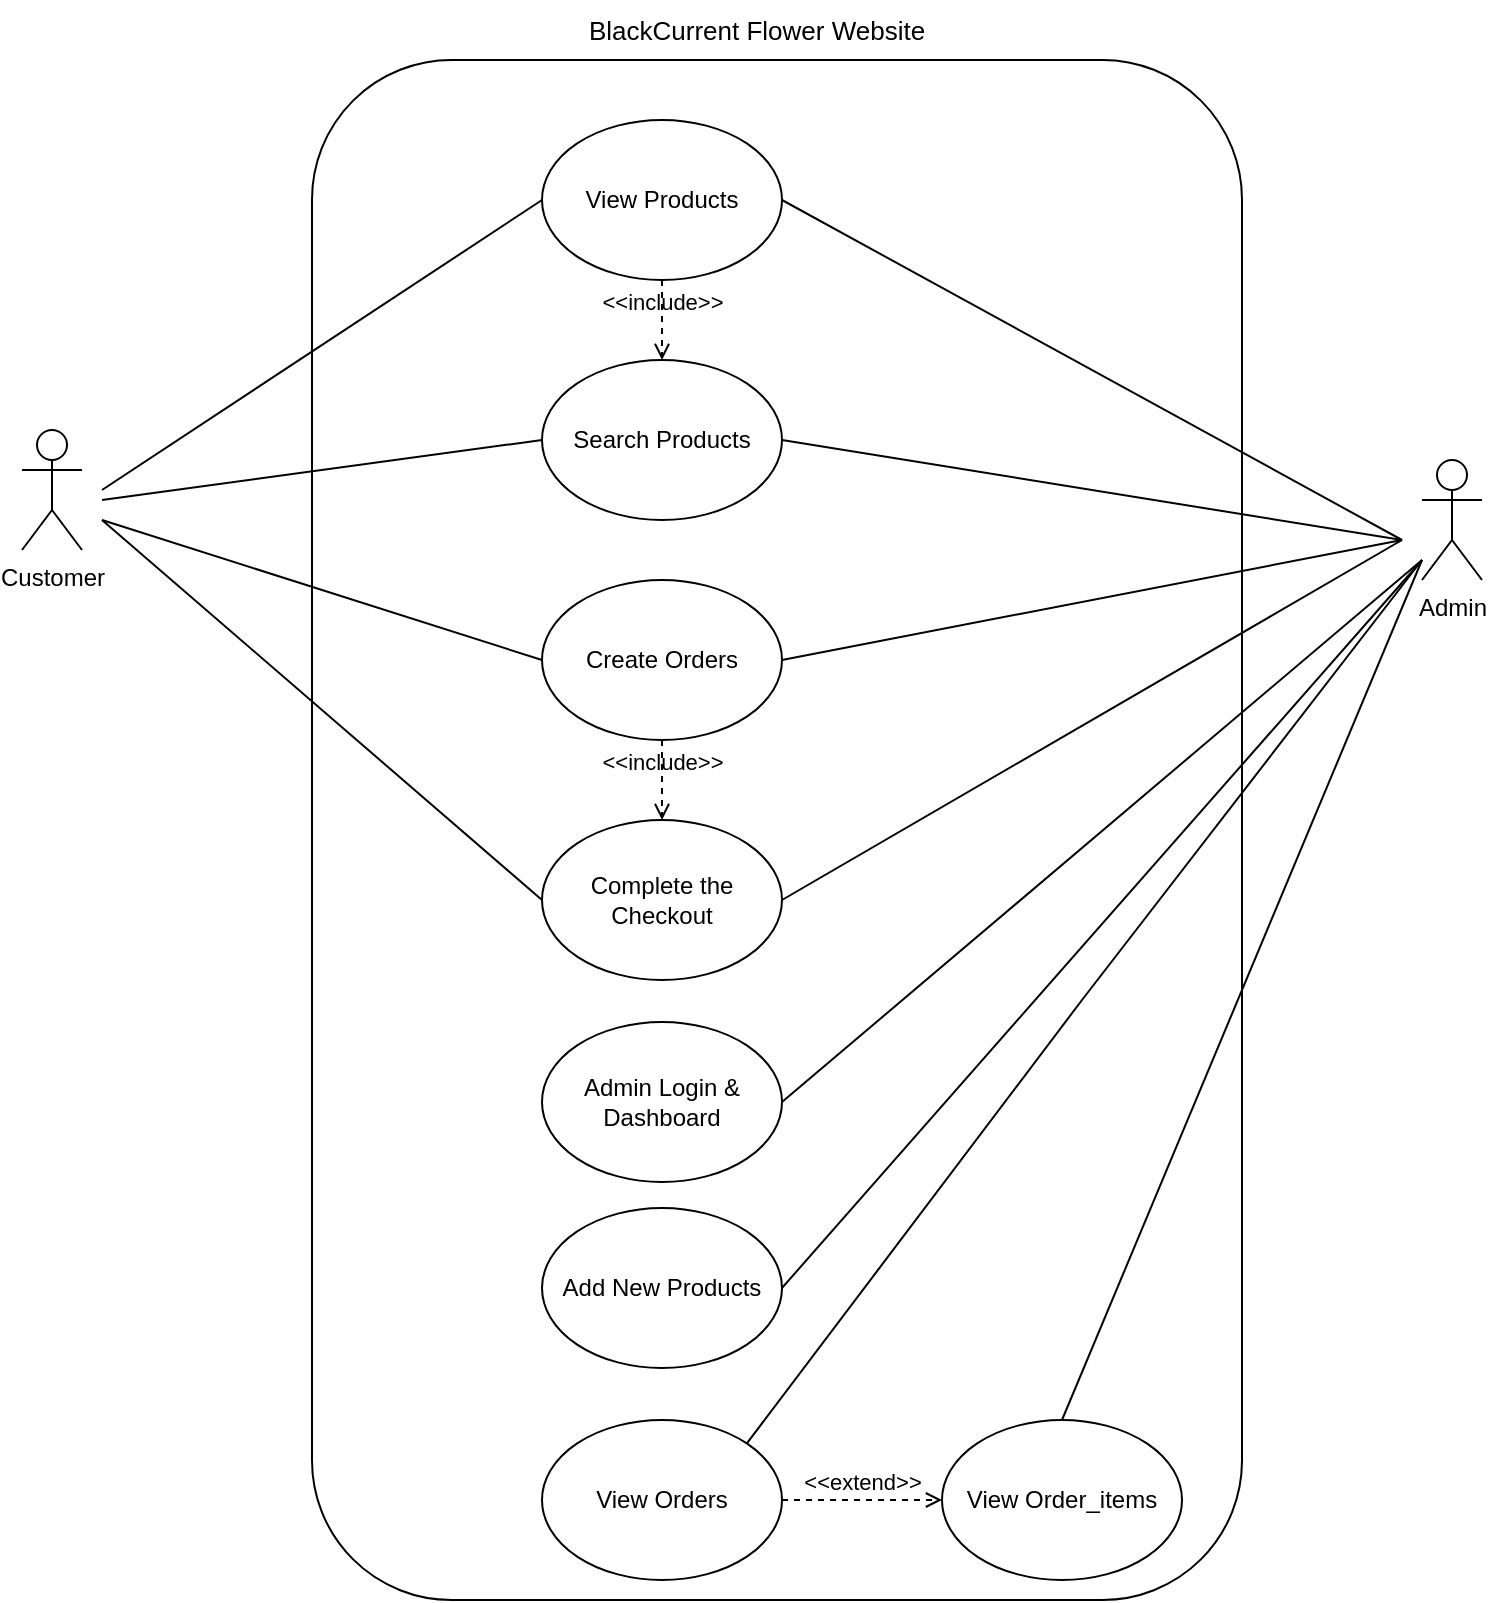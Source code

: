 <mxfile version="20.4.0" type="device"><diagram id="8EE78gewikHtv6VxjqTs" name="Page-1"><mxGraphModel dx="1117" dy="669" grid="1" gridSize="10" guides="1" tooltips="1" connect="1" arrows="1" fold="1" page="1" pageScale="1" pageWidth="850" pageHeight="1100" math="0" shadow="0"><root><mxCell id="0"/><mxCell id="1" parent="0"/><mxCell id="kiPEUmtH8ZhcX7QTadlv-1" value="" style="rounded=1;whiteSpace=wrap;html=1;" vertex="1" parent="1"><mxGeometry x="215" y="40" width="465" height="770" as="geometry"/></mxCell><mxCell id="kiPEUmtH8ZhcX7QTadlv-2" value="Customer" style="shape=umlActor;verticalLabelPosition=bottom;verticalAlign=top;html=1;outlineConnect=0;" vertex="1" parent="1"><mxGeometry x="70" y="225" width="30" height="60" as="geometry"/></mxCell><mxCell id="kiPEUmtH8ZhcX7QTadlv-3" value="Admin" style="shape=umlActor;verticalLabelPosition=bottom;verticalAlign=top;html=1;outlineConnect=0;" vertex="1" parent="1"><mxGeometry x="770" y="240" width="30" height="60" as="geometry"/></mxCell><mxCell id="kiPEUmtH8ZhcX7QTadlv-4" value="View Products" style="ellipse;whiteSpace=wrap;html=1;" vertex="1" parent="1"><mxGeometry x="330" y="70" width="120" height="80" as="geometry"/></mxCell><mxCell id="kiPEUmtH8ZhcX7QTadlv-5" value="Search Products" style="ellipse;whiteSpace=wrap;html=1;" vertex="1" parent="1"><mxGeometry x="330" y="190" width="120" height="80" as="geometry"/></mxCell><mxCell id="kiPEUmtH8ZhcX7QTadlv-6" value="Create Orders" style="ellipse;whiteSpace=wrap;html=1;" vertex="1" parent="1"><mxGeometry x="330" y="300" width="120" height="80" as="geometry"/></mxCell><mxCell id="kiPEUmtH8ZhcX7QTadlv-7" value="Complete the Checkout" style="ellipse;whiteSpace=wrap;html=1;" vertex="1" parent="1"><mxGeometry x="330" y="420" width="120" height="80" as="geometry"/></mxCell><mxCell id="kiPEUmtH8ZhcX7QTadlv-8" value="" style="endArrow=none;html=1;rounded=0;entryX=0;entryY=0.5;entryDx=0;entryDy=0;" edge="1" parent="1" target="kiPEUmtH8ZhcX7QTadlv-4"><mxGeometry width="50" height="50" relative="1" as="geometry"><mxPoint x="110" y="255" as="sourcePoint"/><mxPoint x="120" y="100" as="targetPoint"/></mxGeometry></mxCell><mxCell id="kiPEUmtH8ZhcX7QTadlv-9" value="" style="endArrow=none;html=1;rounded=0;entryX=0;entryY=0.5;entryDx=0;entryDy=0;" edge="1" parent="1" target="kiPEUmtH8ZhcX7QTadlv-5"><mxGeometry width="50" height="50" relative="1" as="geometry"><mxPoint x="110" y="260" as="sourcePoint"/><mxPoint x="340" y="120" as="targetPoint"/></mxGeometry></mxCell><mxCell id="kiPEUmtH8ZhcX7QTadlv-10" value="" style="endArrow=none;html=1;rounded=0;entryX=0;entryY=0.5;entryDx=0;entryDy=0;" edge="1" parent="1" target="kiPEUmtH8ZhcX7QTadlv-6"><mxGeometry width="50" height="50" relative="1" as="geometry"><mxPoint x="110" y="270" as="sourcePoint"/><mxPoint x="340" y="240" as="targetPoint"/></mxGeometry></mxCell><mxCell id="kiPEUmtH8ZhcX7QTadlv-11" value="" style="endArrow=none;html=1;rounded=0;entryX=0;entryY=0.5;entryDx=0;entryDy=0;" edge="1" parent="1" target="kiPEUmtH8ZhcX7QTadlv-7"><mxGeometry width="50" height="50" relative="1" as="geometry"><mxPoint x="110" y="270" as="sourcePoint"/><mxPoint x="340" y="350" as="targetPoint"/></mxGeometry></mxCell><mxCell id="kiPEUmtH8ZhcX7QTadlv-13" value="&amp;lt;&amp;lt;include&amp;gt;&amp;gt;" style="html=1;verticalAlign=bottom;labelBackgroundColor=none;endArrow=open;endFill=0;dashed=1;rounded=0;entryX=0.5;entryY=0;entryDx=0;entryDy=0;exitX=0.5;exitY=1;exitDx=0;exitDy=0;" edge="1" parent="1" source="kiPEUmtH8ZhcX7QTadlv-4" target="kiPEUmtH8ZhcX7QTadlv-5"><mxGeometry width="160" relative="1" as="geometry"><mxPoint x="100" y="100" as="sourcePoint"/><mxPoint x="260" y="100" as="targetPoint"/></mxGeometry></mxCell><mxCell id="kiPEUmtH8ZhcX7QTadlv-14" value="&amp;lt;&amp;lt;include&amp;gt;&amp;gt;" style="html=1;verticalAlign=bottom;labelBackgroundColor=none;endArrow=open;endFill=0;dashed=1;rounded=0;entryX=0.5;entryY=0;entryDx=0;entryDy=0;" edge="1" parent="1" target="kiPEUmtH8ZhcX7QTadlv-7"><mxGeometry width="160" relative="1" as="geometry"><mxPoint x="390" y="380" as="sourcePoint"/><mxPoint x="550" y="380" as="targetPoint"/></mxGeometry></mxCell><mxCell id="kiPEUmtH8ZhcX7QTadlv-15" value="" style="endArrow=none;html=1;rounded=0;entryX=1;entryY=0.5;entryDx=0;entryDy=0;" edge="1" parent="1" target="kiPEUmtH8ZhcX7QTadlv-4"><mxGeometry width="50" height="50" relative="1" as="geometry"><mxPoint x="760" y="280" as="sourcePoint"/><mxPoint x="340" y="120" as="targetPoint"/></mxGeometry></mxCell><mxCell id="kiPEUmtH8ZhcX7QTadlv-16" value="" style="endArrow=none;html=1;rounded=0;entryX=1;entryY=0.5;entryDx=0;entryDy=0;" edge="1" parent="1" target="kiPEUmtH8ZhcX7QTadlv-5"><mxGeometry width="50" height="50" relative="1" as="geometry"><mxPoint x="760" y="280" as="sourcePoint"/><mxPoint x="460" y="120" as="targetPoint"/></mxGeometry></mxCell><mxCell id="kiPEUmtH8ZhcX7QTadlv-17" value="" style="endArrow=none;html=1;rounded=0;entryX=1;entryY=0.5;entryDx=0;entryDy=0;" edge="1" parent="1" target="kiPEUmtH8ZhcX7QTadlv-6"><mxGeometry width="50" height="50" relative="1" as="geometry"><mxPoint x="760" y="280" as="sourcePoint"/><mxPoint x="460" y="240" as="targetPoint"/></mxGeometry></mxCell><mxCell id="kiPEUmtH8ZhcX7QTadlv-18" value="" style="endArrow=none;html=1;rounded=0;entryX=1;entryY=0.5;entryDx=0;entryDy=0;" edge="1" parent="1" target="kiPEUmtH8ZhcX7QTadlv-7"><mxGeometry width="50" height="50" relative="1" as="geometry"><mxPoint x="760" y="280" as="sourcePoint"/><mxPoint x="460" y="350" as="targetPoint"/></mxGeometry></mxCell><mxCell id="kiPEUmtH8ZhcX7QTadlv-19" value="View Orders" style="ellipse;whiteSpace=wrap;html=1;" vertex="1" parent="1"><mxGeometry x="330" y="720" width="120" height="80" as="geometry"/></mxCell><mxCell id="kiPEUmtH8ZhcX7QTadlv-20" value="Add New Products" style="ellipse;whiteSpace=wrap;html=1;" vertex="1" parent="1"><mxGeometry x="330" y="614" width="120" height="80" as="geometry"/></mxCell><mxCell id="kiPEUmtH8ZhcX7QTadlv-21" value="Admin Login &amp;amp; Dashboard" style="ellipse;whiteSpace=wrap;html=1;" vertex="1" parent="1"><mxGeometry x="330" y="521" width="120" height="80" as="geometry"/></mxCell><mxCell id="kiPEUmtH8ZhcX7QTadlv-22" value="View Order_items" style="ellipse;whiteSpace=wrap;html=1;" vertex="1" parent="1"><mxGeometry x="530" y="720" width="120" height="80" as="geometry"/></mxCell><mxCell id="kiPEUmtH8ZhcX7QTadlv-23" value="&amp;lt;&amp;lt;extend&amp;gt;&amp;gt;" style="html=1;verticalAlign=bottom;labelBackgroundColor=none;endArrow=open;endFill=0;dashed=1;rounded=0;exitX=1;exitY=0.5;exitDx=0;exitDy=0;entryX=0;entryY=0.5;entryDx=0;entryDy=0;" edge="1" parent="1" source="kiPEUmtH8ZhcX7QTadlv-19" target="kiPEUmtH8ZhcX7QTadlv-22"><mxGeometry width="160" relative="1" as="geometry"><mxPoint x="460" y="760" as="sourcePoint"/><mxPoint x="500" y="760" as="targetPoint"/></mxGeometry></mxCell><mxCell id="kiPEUmtH8ZhcX7QTadlv-24" value="" style="endArrow=none;html=1;rounded=0;entryX=1;entryY=0.5;entryDx=0;entryDy=0;" edge="1" parent="1" target="kiPEUmtH8ZhcX7QTadlv-20"><mxGeometry width="50" height="50" relative="1" as="geometry"><mxPoint x="770" y="290" as="sourcePoint"/><mxPoint x="460.0" y="470" as="targetPoint"/></mxGeometry></mxCell><mxCell id="kiPEUmtH8ZhcX7QTadlv-25" value="" style="endArrow=none;html=1;rounded=0;entryX=1;entryY=0.5;entryDx=0;entryDy=0;" edge="1" parent="1" target="kiPEUmtH8ZhcX7QTadlv-21"><mxGeometry width="50" height="50" relative="1" as="geometry"><mxPoint x="770" y="290" as="sourcePoint"/><mxPoint x="460.0" y="570" as="targetPoint"/></mxGeometry></mxCell><mxCell id="kiPEUmtH8ZhcX7QTadlv-26" value="" style="endArrow=none;html=1;rounded=0;entryX=1;entryY=0;entryDx=0;entryDy=0;" edge="1" parent="1" target="kiPEUmtH8ZhcX7QTadlv-19"><mxGeometry width="50" height="50" relative="1" as="geometry"><mxPoint x="770" y="290" as="sourcePoint"/><mxPoint x="460.0" y="670" as="targetPoint"/><Array as="points"><mxPoint x="600" y="510"/></Array></mxGeometry></mxCell><mxCell id="kiPEUmtH8ZhcX7QTadlv-27" value="" style="endArrow=none;html=1;rounded=0;entryX=0.5;entryY=0;entryDx=0;entryDy=0;" edge="1" parent="1" target="kiPEUmtH8ZhcX7QTadlv-22"><mxGeometry width="50" height="50" relative="1" as="geometry"><mxPoint x="770" y="290" as="sourcePoint"/><mxPoint x="442.426" y="741.716" as="targetPoint"/></mxGeometry></mxCell><mxCell id="kiPEUmtH8ZhcX7QTadlv-28" value="&lt;font style=&quot;font-size: 13px;&quot;&gt;BlackCurrent Flower Website&lt;/font&gt;" style="text;html=1;strokeColor=none;fillColor=none;align=center;verticalAlign=middle;whiteSpace=wrap;rounded=0;" vertex="1" parent="1"><mxGeometry x="345" y="10" width="185" height="30" as="geometry"/></mxCell></root></mxGraphModel></diagram></mxfile>